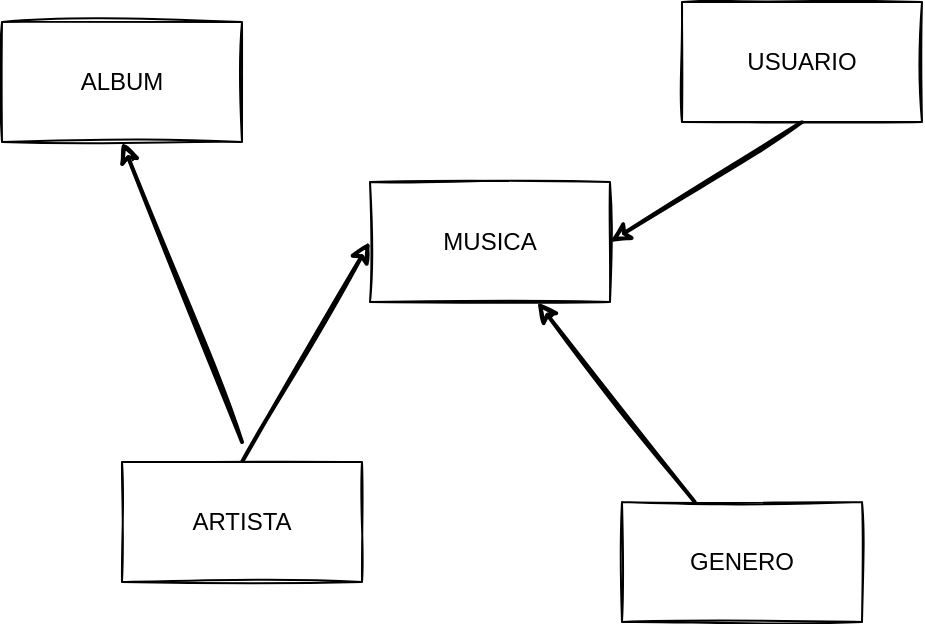 <mxfile version="17.1.2" type="device"><diagram id="iP9QwTVevNn3ZWzQ6agy" name="Page-1"><mxGraphModel dx="807" dy="513" grid="1" gridSize="10" guides="1" tooltips="1" connect="1" arrows="1" fold="1" page="1" pageScale="1" pageWidth="827" pageHeight="1169" math="0" shadow="0"><root><mxCell id="0"/><mxCell id="1" parent="0"/><mxCell id="E35Lbta5T4sxKt3vKaEI-8" style="rounded=0;orthogonalLoop=1;jettySize=auto;html=1;exitX=0.5;exitY=1;exitDx=0;exitDy=0;entryX=1;entryY=0.5;entryDx=0;entryDy=0;strokeWidth=2;sketch=1;" edge="1" parent="1" source="E35Lbta5T4sxKt3vKaEI-1" target="E35Lbta5T4sxKt3vKaEI-4"><mxGeometry relative="1" as="geometry"/></mxCell><mxCell id="E35Lbta5T4sxKt3vKaEI-1" value="USUARIO" style="rounded=0;whiteSpace=wrap;html=1;sketch=1;" vertex="1" parent="1"><mxGeometry x="450" y="630" width="120" height="60" as="geometry"/></mxCell><mxCell id="E35Lbta5T4sxKt3vKaEI-6" style="rounded=0;orthogonalLoop=1;jettySize=auto;html=1;exitX=0.5;exitY=0;exitDx=0;exitDy=0;entryX=0;entryY=0.5;entryDx=0;entryDy=0;strokeWidth=2;sketch=1;" edge="1" parent="1" source="E35Lbta5T4sxKt3vKaEI-2" target="E35Lbta5T4sxKt3vKaEI-4"><mxGeometry relative="1" as="geometry"/></mxCell><mxCell id="E35Lbta5T4sxKt3vKaEI-7" style="rounded=0;orthogonalLoop=1;jettySize=auto;html=1;entryX=0.5;entryY=1;entryDx=0;entryDy=0;strokeWidth=2;sketch=1;" edge="1" parent="1" target="E35Lbta5T4sxKt3vKaEI-3"><mxGeometry relative="1" as="geometry"><mxPoint x="230" y="850" as="sourcePoint"/></mxGeometry></mxCell><mxCell id="E35Lbta5T4sxKt3vKaEI-2" value="ARTISTA" style="rounded=0;whiteSpace=wrap;html=1;sketch=1;" vertex="1" parent="1"><mxGeometry x="170" y="860" width="120" height="60" as="geometry"/></mxCell><mxCell id="E35Lbta5T4sxKt3vKaEI-3" value="ALBUM" style="rounded=0;whiteSpace=wrap;html=1;sketch=1;" vertex="1" parent="1"><mxGeometry x="110" y="640" width="120" height="60" as="geometry"/></mxCell><mxCell id="E35Lbta5T4sxKt3vKaEI-4" value="MUSICA" style="rounded=0;whiteSpace=wrap;html=1;sketch=1;" vertex="1" parent="1"><mxGeometry x="294" y="720" width="120" height="60" as="geometry"/></mxCell><mxCell id="E35Lbta5T4sxKt3vKaEI-9" style="rounded=0;orthogonalLoop=1;jettySize=auto;html=1;strokeWidth=2;sketch=1;" edge="1" parent="1" source="E35Lbta5T4sxKt3vKaEI-5" target="E35Lbta5T4sxKt3vKaEI-4"><mxGeometry relative="1" as="geometry"/></mxCell><mxCell id="E35Lbta5T4sxKt3vKaEI-5" value="GENERO" style="rounded=0;whiteSpace=wrap;html=1;sketch=1;" vertex="1" parent="1"><mxGeometry x="420" y="880" width="120" height="60" as="geometry"/></mxCell></root></mxGraphModel></diagram></mxfile>